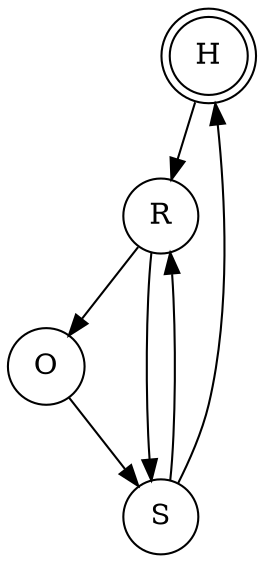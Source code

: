 digraph {
    node [shape = doublecircle]; H;
    node [shape = circle];

    H->R;
    R->O;
    O->S;
    S->H;

 //   O->F->S

    R->S// [ style = "dotted" ];
    S->R// [ style = "dotted" ];
}
